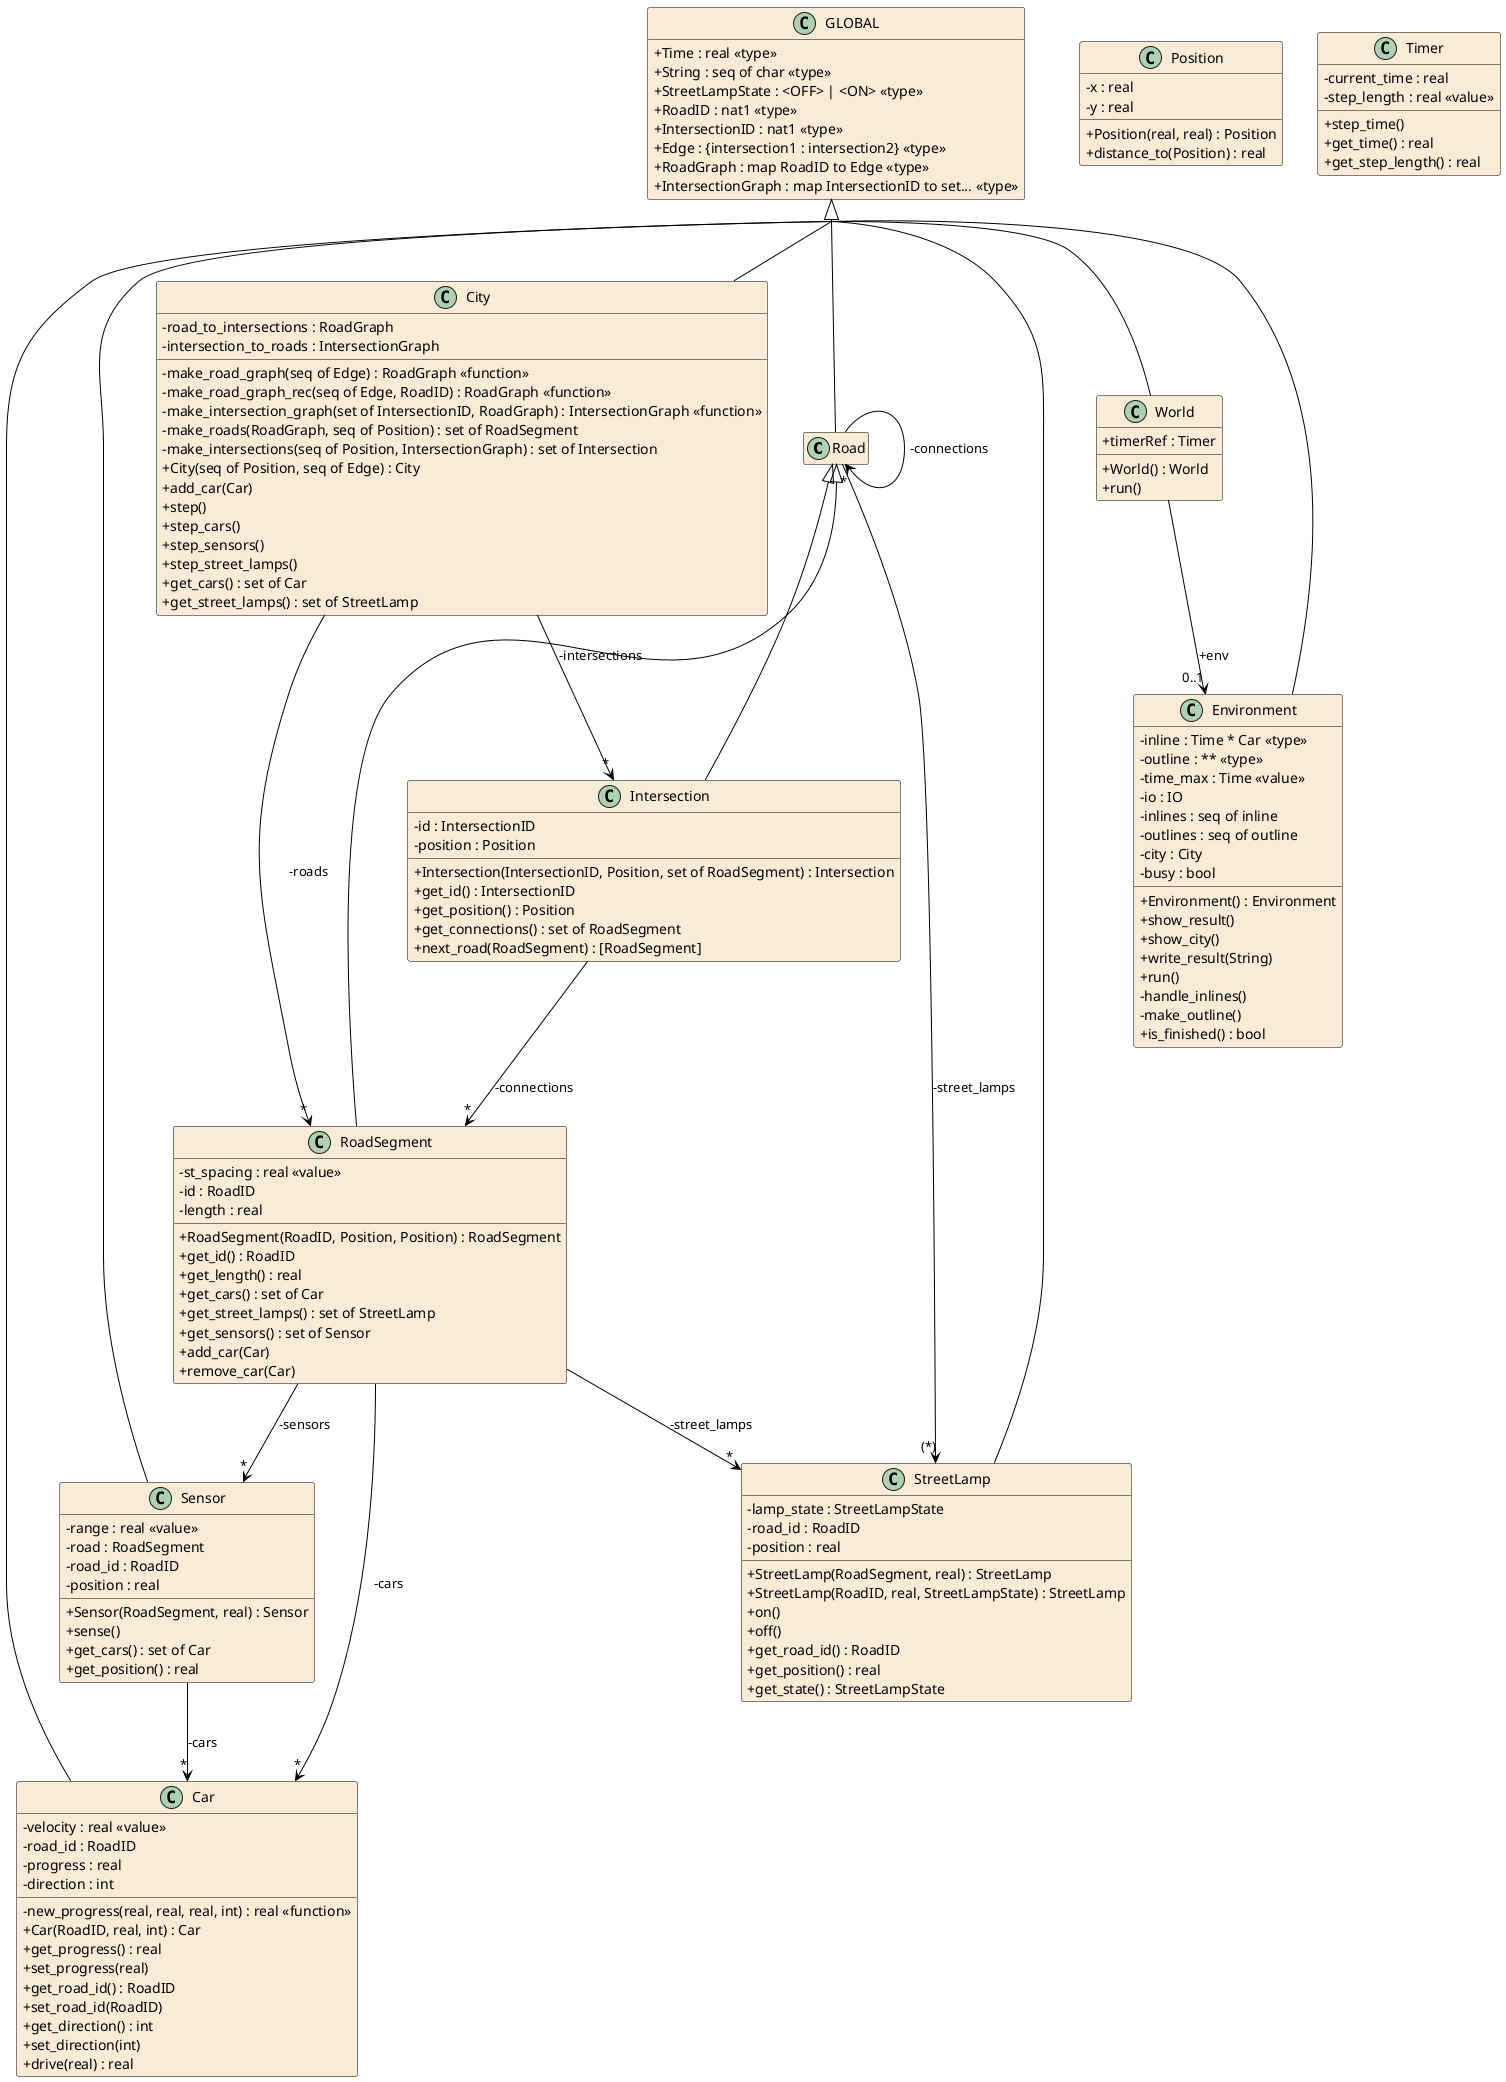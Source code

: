 @startuml mcs-ambient-light

hide empty members
skinparam Shadowing false
skinparam classAttributeIconSize 0
skinparam ClassBorderThickness 0.5
skinparam groupInheritance 5
skinparam class {
	BackgroundColor AntiqueWhite
	ArrowColor Black
	BorderColor Black
}
skinparam defaultTextAlignment center


class Road
{
}

class Position
{
	-x : real
	-y : real
	+Position(real, real) : Position
	+distance_to(Position) : real
}

class GLOBAL
{
	+Time : real <<type>>
	+String : seq of char <<type>>
	+StreetLampState : <OFF> | <ON> <<type>>
	+RoadID : nat1 <<type>>
	+IntersectionID : nat1 <<type>>
	+Edge : {intersection1 : intersection2} <<type>>
	+RoadGraph : map RoadID to Edge <<type>>
	+IntersectionGraph : map IntersectionID to set... <<type>>
}

class Intersection
{
	-id : IntersectionID
	-position : Position
	+Intersection(IntersectionID, Position, set of RoadSegment) : Intersection
	+get_id() : IntersectionID
	+get_position() : Position
	+get_connections() : set of RoadSegment
	+next_road(RoadSegment) : [RoadSegment]
}

class Timer
{
	-current_time : real
	-step_length : real <<value>>
	+step_time()
	+get_time() : real
	+get_step_length() : real
}

class World
{
	+timerRef : Timer
	+World() : World
	+run()
}

class Car
{
	-velocity : real <<value>>
	-road_id : RoadID
	-progress : real
	-direction : int
	-new_progress(real, real, real, int) : real <<function>>
	+Car(RoadID, real, int) : Car
	+get_progress() : real
	+set_progress(real)
	+get_road_id() : RoadID
	+set_road_id(RoadID)
	+get_direction() : int
	+set_direction(int)
	+drive(real) : real
}

class City
{
	-road_to_intersections : RoadGraph
	-intersection_to_roads : IntersectionGraph
	-make_road_graph(seq of Edge) : RoadGraph <<function>>
	-make_road_graph_rec(seq of Edge, RoadID) : RoadGraph <<function>>
	-make_intersection_graph(set of IntersectionID, RoadGraph) : IntersectionGraph <<function>>
	-make_roads(RoadGraph, seq of Position) : set of RoadSegment
	-make_intersections(seq of Position, IntersectionGraph) : set of Intersection
	+City(seq of Position, seq of Edge) : City
	+add_car(Car)
	+step()
	+step_cars()
	+step_sensors()
	+step_street_lamps()
	+get_cars() : set of Car
	+get_street_lamps() : set of StreetLamp
}

class Environment
{
	-inline : Time * Car <<type>>
	-outline : ** <<type>>
	-time_max : Time <<value>>
	-io : IO
	-inlines : seq of inline
	-outlines : seq of outline
	-city : City
	-busy : bool
	+Environment() : Environment
	+show_result()
	+show_city()
	+write_result(String)
	+run()
	-handle_inlines()
	-make_outline()
	+is_finished() : bool
}

class RoadSegment
{
	-st_spacing : real <<value>>
	-id : RoadID
	-length : real
	+RoadSegment(RoadID, Position, Position) : RoadSegment
	+get_id() : RoadID
	+get_length() : real
	+get_cars() : set of Car
	+get_street_lamps() : set of StreetLamp
	+get_sensors() : set of Sensor
	+add_car(Car)
	+remove_car(Car)
}

class Sensor
{
	-range : real <<value>>
	-road : RoadSegment
	-road_id : RoadID
	-position : real
	+Sensor(RoadSegment, real) : Sensor
	+sense()
	+get_cars() : set of Car
	+get_position() : real
}

class StreetLamp
{
	-lamp_state : StreetLampState
	-road_id : RoadID
	-position : real
	+StreetLamp(RoadSegment, real) : StreetLamp
	+StreetLamp(RoadID, real, StreetLampState) : StreetLamp
	+on()
	+off()
	+get_road_id() : RoadID
	+get_position() : real
	+get_state() : StreetLampState
}

Road --> "(*)" StreetLamp : -street_lamps
Road --> "*" Road : -connections
GLOBAL <|-- Road
Intersection --> "*" RoadSegment : -connections
Road <|-- Intersection
World --> "0..1" Environment : +env
GLOBAL <|-- World
GLOBAL <|-- Car
City --> "*" Intersection : -intersections
City --> "*" RoadSegment : -roads
GLOBAL <|-- City
GLOBAL <|-- Environment
RoadSegment --> "*" Car : -cars
RoadSegment --> "*" StreetLamp : -street_lamps
RoadSegment --> "*" Sensor : -sensors
Road <|-- RoadSegment
Sensor --> "*" Car : -cars
GLOBAL <|-- Sensor
GLOBAL <|-- StreetLamp

@enduml